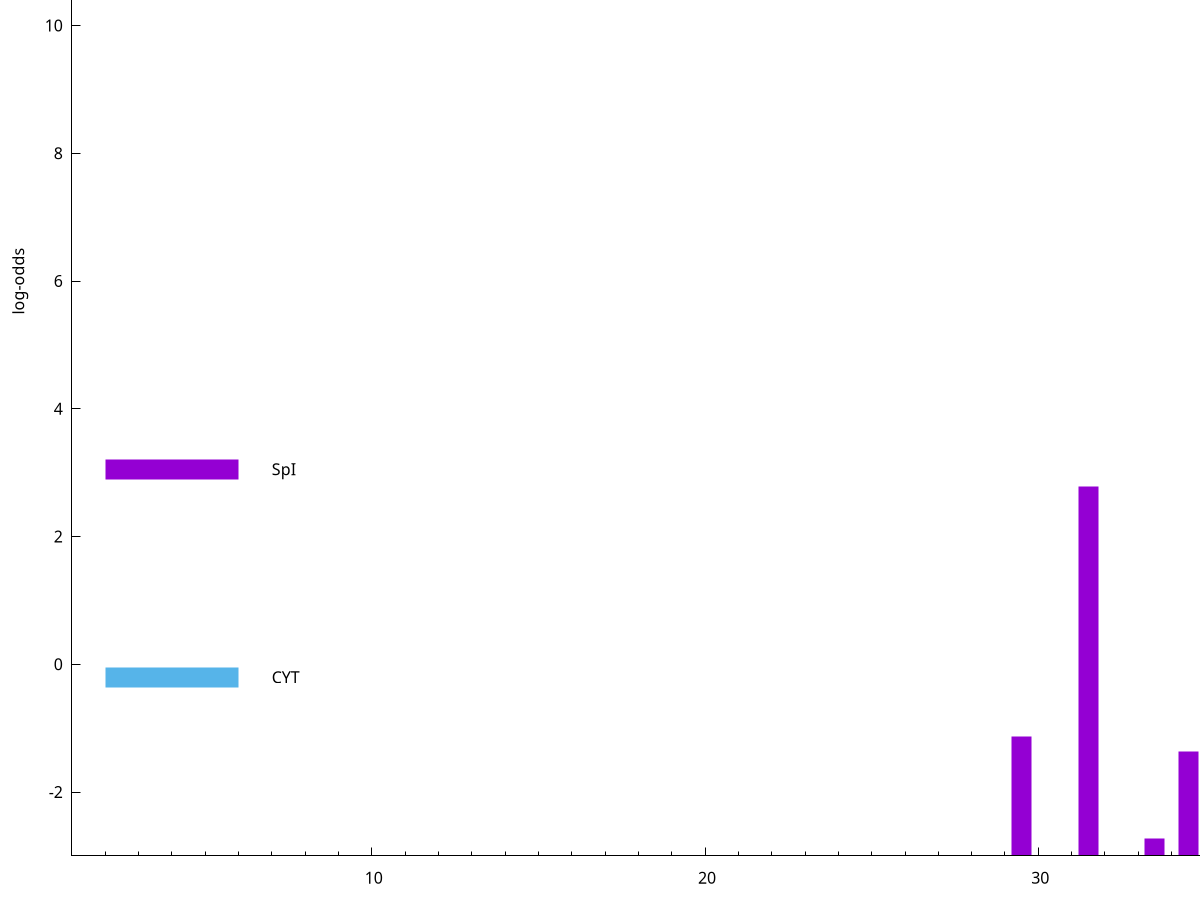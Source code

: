 set title "LipoP predictions for SRR4017890.gff"
set size 2., 1.4
set xrange [1:70] 
set mxtics 10
set yrange [-3:15]
set y2range [0:18]
set ylabel "log-odds"
set term postscript eps color solid "Helvetica" 30
set output "SRR4017890.gff9.eps"
set arrow from 2,14.2829 to 6,14.2829 nohead lt 4 lw 20
set label "TMH" at 7,14.2829
set arrow from 2,3.05481 to 6,3.05481 nohead lt 1 lw 20
set label "SpI" at 7,3.05481
set arrow from 2,-0.200913 to 6,-0.200913 nohead lt 3 lw 20
set label "CYT" at 7,-0.200913
set arrow from 2,14.2829 to 6,14.2829 nohead lt 4 lw 20
set label "TMH" at 7,14.2829
# NOTE: The scores below are the log-odds scores with the threshold
# NOTE: subtracted (a hack to make gnuplot make the histogram all
# NOTE: look nice).
plot "-" axes x1y2 title "" with impulses lt 1 lw 20
31.500000 5.791090
29.500000 1.871120
34.500000 1.635420
33.500000 0.266480
36.500000 0.053630
e
exit
